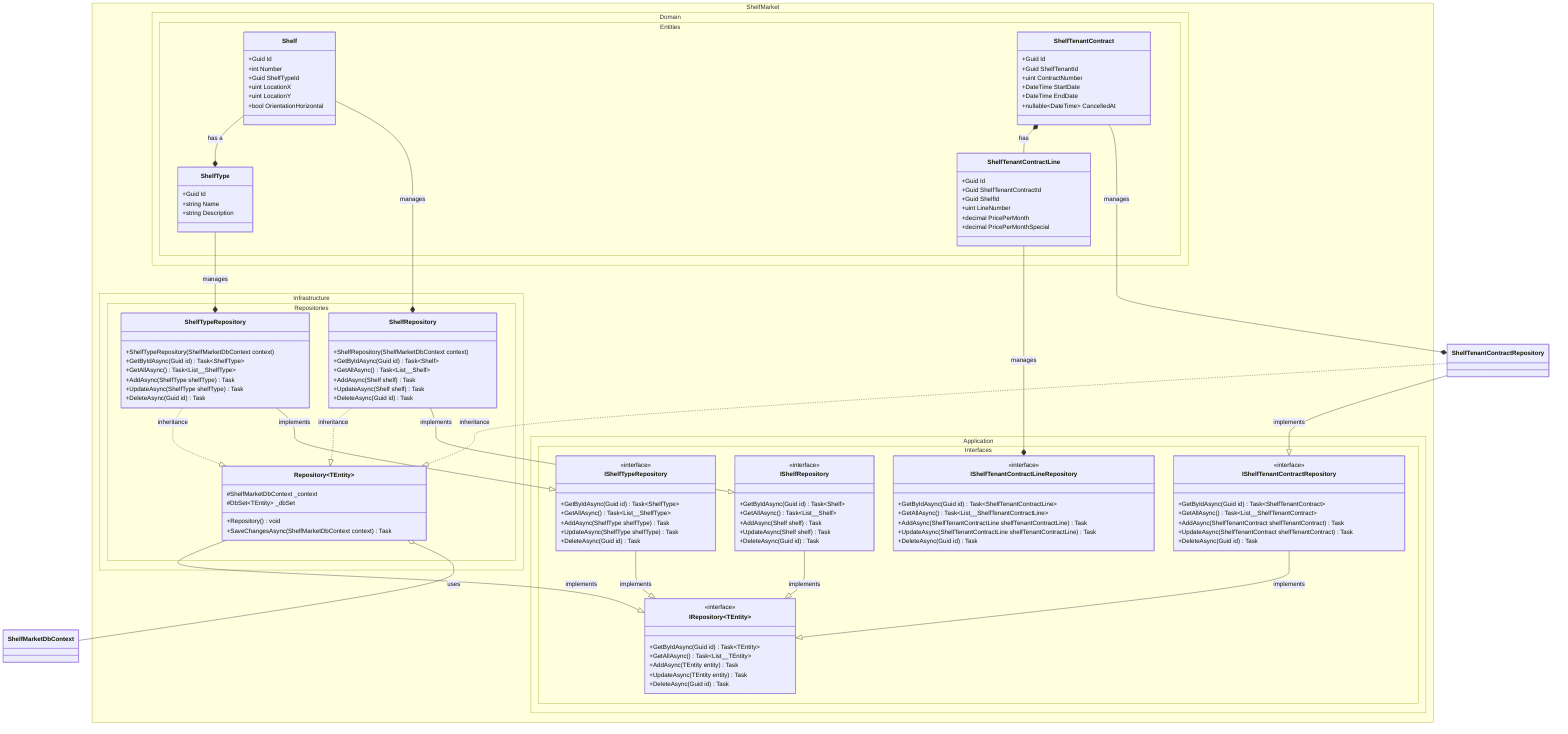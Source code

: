 ﻿classDiagram
    namespace ShelfMarket.Domain.Entities {
        class ShelfType {
            +Guid Id
            +string Name
            +string Description
        }

        class Shelf {
            +Guid Id
            +int Number
            +Guid ShelfTypeId
            +uint LocationX
            +uint LocationY
            +bool OrientationHorizontal
        }

        class ShelfTenantContract {
            +Guid Id
            +Guid ShelfTenantId
            +uint ContractNumber
            +DateTime StartDate
            +DateTime EndDate
            +nullable~DateTime~ CancelledAt
        }

        class ShelfTenantContractLine {
            +Guid Id
            +Guid ShelfTenantContractId
            +Guid ShelfId
            +uint LineNumber
            +decimal PricePerMonth
            +decimal PricePerMonthSpecial
        }
    }

    namespace ShelfMarket.Application.Interfaces {
        class IRepository~TEntity~ {
            <<interface>>
            +GetByIdAsync(Guid id) Task~TEntity~
            +GetAllAsync() Task~List__TEntity~
            +AddAsync(TEntity entity) Task
            +UpdateAsync(TEntity entity) Task
            +DeleteAsync(Guid id) Task
        }
        class IShelfTypeRepository {
            <<interface>>
            +GetByIdAsync(Guid id) Task~ShelfType~
            +GetAllAsync() Task~List__ShelfType~
            +AddAsync(ShelfType shelfType) Task
            +UpdateAsync(ShelfType shelfType) Task
            +DeleteAsync(Guid id) Task
        }

        class IShelfRepository {
            <<interface>>
            +GetByIdAsync(Guid id) Task~Shelf~
            +GetAllAsync() Task~List__Shelf~
            +AddAsync(Shelf shelf) Task
            +UpdateAsync(Shelf shelf) Task
            +DeleteAsync(Guid id) Task
        }

        class IShelfTenantContractRepository {
            <<interface>>
            +GetByIdAsync(Guid id) Task~ShelfTenantContract~
            +GetAllAsync() Task~List__ShelfTenantContract~
            +AddAsync(ShelfTenantContract shelfTenantContract) Task
            +UpdateAsync(ShelfTenantContract shelfTenantContract) Task
            +DeleteAsync(Guid id) Task
        }

        class IShelfTenantContractLineRepository {
            <<interface>>
            +GetByIdAsync(Guid id) Task~ShelfTenantContractLine~
            +GetAllAsync() Task~List__ShelfTenantContractLine~
            +AddAsync(ShelfTenantContractLine shelfTenantContractLine) Task
            +UpdateAsync(ShelfTenantContractLine shelfTenantContractLine) Task
            +DeleteAsync(Guid id) Task
        }
    }

    namespace ShelfMarket.Infrastructure.Repositories {
        class Repository~TEntity~ {
            #ShelfMarketDbContext _context
            #DbSet~TEntity~ _dbSet
            +Repository() void
            +SaveChangesAsync(ShelfMarketDbContext context) Task
        }

        class ShelfRepository {
            +ShelfRepository(ShelfMarketDbContext context)
            +GetByIdAsync(Guid id) Task~Shelf~ 
            +GetAllAsync() Task~List__Shelf~ 
            +AddAsync(Shelf shelf) Task
            +UpdateAsync(Shelf shelf) Task
            +DeleteAsync(Guid id) Task
        }

        class ShelfTypeRepository {
            +ShelfTypeRepository(ShelfMarketDbContext context)
            +GetByIdAsync(Guid id) Task~ShelfType~
            +GetAllAsync() Task~List__ShelfType~
            +AddAsync(ShelfType shelfType) Task
            +UpdateAsync(ShelfType shelfType) Task
            +DeleteAsync(Guid id) Task
        }
    }

    %% Associations
    Shelf --* ShelfRepository : manages
    ShelfType --* ShelfTypeRepository : manages
    ShelfTenantContract --* ShelfTenantContractRepository : manages
    ShelfTenantContractLine --* IShelfTenantContractLineRepository : manages

    %% Composition
    Shelf --* ShelfType : has a
    ShelfTenantContract *-- ShelfTenantContractLine : has
    
    Repository o-- ShelfMarketDbContext : uses


    %% Inheritance and Implementation
    ShelfRepository --|> IShelfRepository : implements
    ShelfTypeRepository --|> IShelfTypeRepository : implements
    ShelfTenantContractRepository --|> IShelfTenantContractRepository : implements
    Repository --|> IRepository : implements

    IShelfRepository --|> IRepository : implements
    IShelfTypeRepository --|> IRepository : implements
    IShelfTenantContractRepository --|> IRepository : implements

    ShelfRepository ..|> Repository : inheritance
    ShelfTypeRepository ..|> Repository : inheritance
    ShelfTenantContractRepository ..|> Repository : inheritance